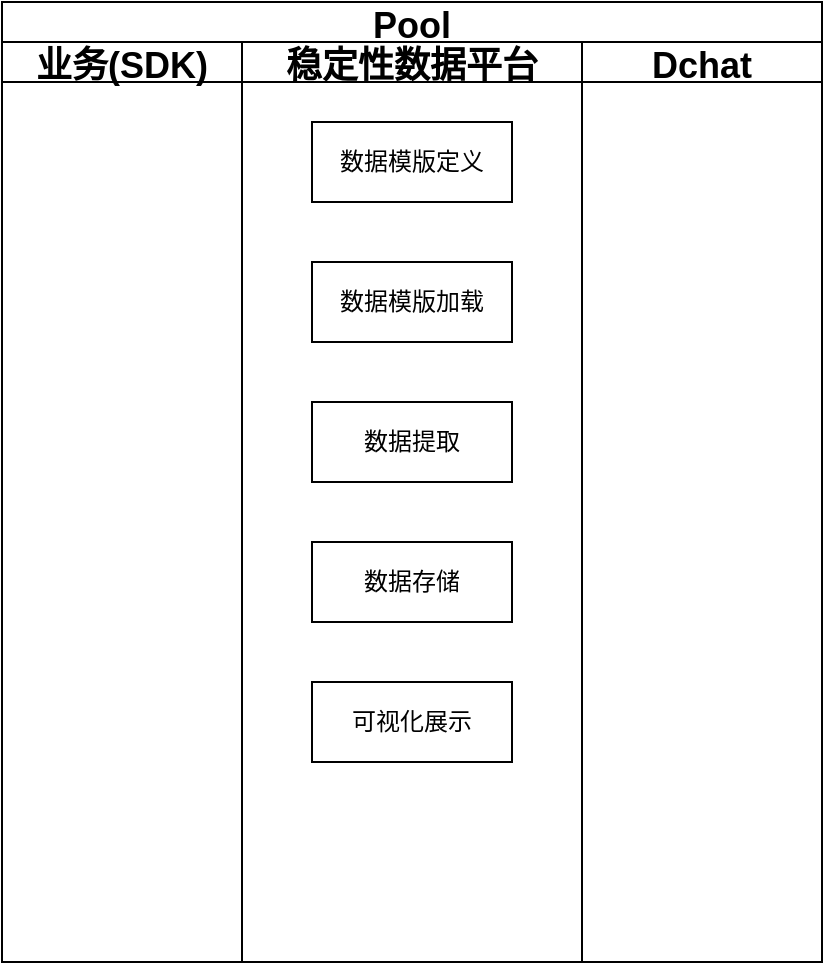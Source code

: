 <mxfile compressed="false" version="16.6.1" type="github">
  <diagram id="pBcjqEdFsgfQmg1a2mWG" name="Page-1">
    <mxGraphModel dx="926" dy="1320" grid="1" gridSize="10" guides="1" tooltips="1" connect="1" arrows="1" fold="1" page="1" pageScale="1" pageWidth="1169" pageHeight="827" math="0" shadow="0">
      <root>
        <mxCell id="0" />
        <mxCell id="1" parent="0" />
        <mxCell id="A6NbXT8_dKEW4dwMow8V-25" value="Pool" style="swimlane;childLayout=stackLayout;resizeParent=1;resizeParentMax=0;startSize=20;rounded=0;shadow=0;glass=0;fontSize=18;strokeColor=default;strokeWidth=1;fillColor=default;" vertex="1" parent="1">
          <mxGeometry x="200" y="-660" width="410" height="480" as="geometry" />
        </mxCell>
        <mxCell id="A6NbXT8_dKEW4dwMow8V-26" value="业务(SDK)" style="swimlane;startSize=20;rounded=0;shadow=0;glass=0;fontSize=18;strokeColor=default;strokeWidth=1;fillColor=default;" vertex="1" parent="A6NbXT8_dKEW4dwMow8V-25">
          <mxGeometry y="20" width="120" height="460" as="geometry" />
        </mxCell>
        <mxCell id="A6NbXT8_dKEW4dwMow8V-27" value="稳定性数据平台" style="swimlane;startSize=20;rounded=0;shadow=0;glass=0;fontSize=18;strokeColor=default;strokeWidth=1;fillColor=default;" vertex="1" parent="A6NbXT8_dKEW4dwMow8V-25">
          <mxGeometry x="120" y="20" width="170" height="460" as="geometry" />
        </mxCell>
        <mxCell id="A6NbXT8_dKEW4dwMow8V-13" value="数据模版定义" style="rounded=0;whiteSpace=wrap;html=1;" vertex="1" parent="A6NbXT8_dKEW4dwMow8V-27">
          <mxGeometry x="35" y="40" width="100" height="40" as="geometry" />
        </mxCell>
        <mxCell id="A6NbXT8_dKEW4dwMow8V-9" value="数据模版加载" style="rounded=0;whiteSpace=wrap;html=1;" vertex="1" parent="A6NbXT8_dKEW4dwMow8V-27">
          <mxGeometry x="35" y="110" width="100" height="40" as="geometry" />
        </mxCell>
        <mxCell id="A6NbXT8_dKEW4dwMow8V-10" value="数据提取" style="rounded=0;whiteSpace=wrap;html=1;" vertex="1" parent="A6NbXT8_dKEW4dwMow8V-27">
          <mxGeometry x="35" y="180" width="100" height="40" as="geometry" />
        </mxCell>
        <mxCell id="A6NbXT8_dKEW4dwMow8V-11" value="数据存储" style="rounded=0;whiteSpace=wrap;html=1;" vertex="1" parent="A6NbXT8_dKEW4dwMow8V-27">
          <mxGeometry x="35" y="250" width="100" height="40" as="geometry" />
        </mxCell>
        <mxCell id="A6NbXT8_dKEW4dwMow8V-12" value="可视化展示" style="rounded=0;whiteSpace=wrap;html=1;" vertex="1" parent="A6NbXT8_dKEW4dwMow8V-27">
          <mxGeometry x="35" y="320" width="100" height="40" as="geometry" />
        </mxCell>
        <mxCell id="A6NbXT8_dKEW4dwMow8V-28" value="Dchat" style="swimlane;startSize=20;rounded=0;shadow=0;glass=0;fontSize=18;strokeColor=default;strokeWidth=1;fillColor=default;" vertex="1" parent="A6NbXT8_dKEW4dwMow8V-25">
          <mxGeometry x="290" y="20" width="120" height="460" as="geometry" />
        </mxCell>
      </root>
    </mxGraphModel>
  </diagram>
</mxfile>
